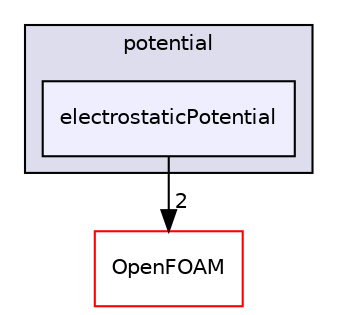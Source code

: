 digraph "src/lagrangian/molecularDynamics/potential/electrostaticPotential" {
  bgcolor=transparent;
  compound=true
  node [ fontsize="10", fontname="Helvetica"];
  edge [ labelfontsize="10", labelfontname="Helvetica"];
  subgraph clusterdir_589d2223da338fceb897292fae8915cc {
    graph [ bgcolor="#ddddee", pencolor="black", label="potential" fontname="Helvetica", fontsize="10", URL="dir_589d2223da338fceb897292fae8915cc.html"]
  dir_96bed7a166d138515fc5d8ad4a1e2134 [shape=box, label="electrostaticPotential", style="filled", fillcolor="#eeeeff", pencolor="black", URL="dir_96bed7a166d138515fc5d8ad4a1e2134.html"];
  }
  dir_c5473ff19b20e6ec4dfe5c310b3778a8 [shape=box label="OpenFOAM" color="red" URL="dir_c5473ff19b20e6ec4dfe5c310b3778a8.html"];
  dir_96bed7a166d138515fc5d8ad4a1e2134->dir_c5473ff19b20e6ec4dfe5c310b3778a8 [headlabel="2", labeldistance=1.5 headhref="dir_001649_001897.html"];
}
